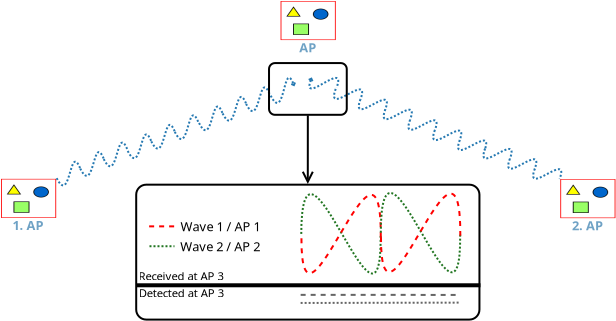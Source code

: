 <?xml version="1.0" encoding="UTF-8"?>
<dia:diagram xmlns:dia="http://www.lysator.liu.se/~alla/dia/">
  <dia:layer name="Hintergrund" visible="true" active="true">
    <dia:object type="Standard - Image" version="0" id="O0">
      <dia:attribute name="obj_pos">
        <dia:point val="15.371,22.125"/>
      </dia:attribute>
      <dia:attribute name="obj_bb">
        <dia:rectangle val="15.321,22.075;18.181,24.128"/>
      </dia:attribute>
      <dia:attribute name="elem_corner">
        <dia:point val="15.371,22.125"/>
      </dia:attribute>
      <dia:attribute name="elem_width">
        <dia:real val="2.759"/>
      </dia:attribute>
      <dia:attribute name="elem_height">
        <dia:real val="1.953"/>
      </dia:attribute>
      <dia:attribute name="border_width">
        <dia:real val="0.1"/>
      </dia:attribute>
      <dia:attribute name="draw_border">
        <dia:boolean val="false"/>
      </dia:attribute>
      <dia:attribute name="keep_aspect">
        <dia:boolean val="true"/>
      </dia:attribute>
      <dia:attribute name="file">
        <dia:string>#ap.png#</dia:string>
      </dia:attribute>
    </dia:object>
    <dia:object type="Standard - Text" version="1" id="O1">
      <dia:attribute name="obj_pos">
        <dia:point val="16.731,24.686"/>
      </dia:attribute>
      <dia:attribute name="obj_bb">
        <dia:rectangle val="15.794,24.091;17.669,24.836"/>
      </dia:attribute>
      <dia:attribute name="text">
        <dia:composite type="text">
          <dia:attribute name="string">
            <dia:string>#1. AP#</dia:string>
          </dia:attribute>
          <dia:attribute name="font">
            <dia:font family="sans" style="80" name="Helvetica-Bold"/>
          </dia:attribute>
          <dia:attribute name="height">
            <dia:real val="0.8"/>
          </dia:attribute>
          <dia:attribute name="pos">
            <dia:point val="16.731,24.686"/>
          </dia:attribute>
          <dia:attribute name="color">
            <dia:color val="#6fa2c5"/>
          </dia:attribute>
          <dia:attribute name="alignment">
            <dia:enum val="1"/>
          </dia:attribute>
        </dia:composite>
      </dia:attribute>
      <dia:attribute name="valign">
        <dia:enum val="3"/>
      </dia:attribute>
    </dia:object>
    <dia:object type="Standard - Image" version="0" id="O2">
      <dia:attribute name="obj_pos">
        <dia:point val="43.335,22.136"/>
      </dia:attribute>
      <dia:attribute name="obj_bb">
        <dia:rectangle val="43.285,22.086;46.145,24.139"/>
      </dia:attribute>
      <dia:attribute name="elem_corner">
        <dia:point val="43.335,22.136"/>
      </dia:attribute>
      <dia:attribute name="elem_width">
        <dia:real val="2.759"/>
      </dia:attribute>
      <dia:attribute name="elem_height">
        <dia:real val="1.953"/>
      </dia:attribute>
      <dia:attribute name="border_width">
        <dia:real val="0.1"/>
      </dia:attribute>
      <dia:attribute name="draw_border">
        <dia:boolean val="false"/>
      </dia:attribute>
      <dia:attribute name="keep_aspect">
        <dia:boolean val="true"/>
      </dia:attribute>
      <dia:attribute name="file">
        <dia:string>#ap.png#</dia:string>
      </dia:attribute>
    </dia:object>
    <dia:object type="Standard - Text" version="1" id="O3">
      <dia:attribute name="obj_pos">
        <dia:point val="44.695,24.697"/>
      </dia:attribute>
      <dia:attribute name="obj_bb">
        <dia:rectangle val="43.758,24.102;45.633,24.847"/>
      </dia:attribute>
      <dia:attribute name="text">
        <dia:composite type="text">
          <dia:attribute name="string">
            <dia:string>#2. AP#</dia:string>
          </dia:attribute>
          <dia:attribute name="font">
            <dia:font family="sans" style="80" name="Helvetica-Bold"/>
          </dia:attribute>
          <dia:attribute name="height">
            <dia:real val="0.8"/>
          </dia:attribute>
          <dia:attribute name="pos">
            <dia:point val="44.695,24.697"/>
          </dia:attribute>
          <dia:attribute name="color">
            <dia:color val="#6fa2c5"/>
          </dia:attribute>
          <dia:attribute name="alignment">
            <dia:enum val="1"/>
          </dia:attribute>
        </dia:composite>
      </dia:attribute>
      <dia:attribute name="valign">
        <dia:enum val="3"/>
      </dia:attribute>
    </dia:object>
    <dia:group>
      <dia:object type="Standard - Image" version="0" id="O4">
        <dia:attribute name="obj_pos">
          <dia:point val="29.35,13.232"/>
        </dia:attribute>
        <dia:attribute name="obj_bb">
          <dia:rectangle val="29.3,13.182;32.159,15.235"/>
        </dia:attribute>
        <dia:attribute name="elem_corner">
          <dia:point val="29.35,13.232"/>
        </dia:attribute>
        <dia:attribute name="elem_width">
          <dia:real val="2.759"/>
        </dia:attribute>
        <dia:attribute name="elem_height">
          <dia:real val="1.953"/>
        </dia:attribute>
        <dia:attribute name="border_width">
          <dia:real val="0.1"/>
        </dia:attribute>
        <dia:attribute name="draw_border">
          <dia:boolean val="false"/>
        </dia:attribute>
        <dia:attribute name="keep_aspect">
          <dia:boolean val="true"/>
        </dia:attribute>
        <dia:attribute name="file">
          <dia:string>#ap.png#</dia:string>
        </dia:attribute>
      </dia:object>
      <dia:object type="Standard - Text" version="1" id="O5">
        <dia:attribute name="obj_pos">
          <dia:point val="30.71,15.793"/>
        </dia:attribute>
        <dia:attribute name="obj_bb">
          <dia:rectangle val="30.227,15.198;31.192,15.943"/>
        </dia:attribute>
        <dia:attribute name="text">
          <dia:composite type="text">
            <dia:attribute name="string">
              <dia:string>#AP#</dia:string>
            </dia:attribute>
            <dia:attribute name="font">
              <dia:font family="sans" style="80" name="Helvetica-Bold"/>
            </dia:attribute>
            <dia:attribute name="height">
              <dia:real val="0.8"/>
            </dia:attribute>
            <dia:attribute name="pos">
              <dia:point val="30.71,15.793"/>
            </dia:attribute>
            <dia:attribute name="color">
              <dia:color val="#6fa2c5"/>
            </dia:attribute>
            <dia:attribute name="alignment">
              <dia:enum val="1"/>
            </dia:attribute>
          </dia:composite>
        </dia:attribute>
        <dia:attribute name="valign">
          <dia:enum val="3"/>
        </dia:attribute>
      </dia:object>
    </dia:group>
    <dia:object type="Standard - BezierLine" version="0" id="O6">
      <dia:attribute name="obj_pos">
        <dia:point val="18.155,22.091"/>
      </dia:attribute>
      <dia:attribute name="obj_bb">
        <dia:rectangle val="18.088,21.216;19.406,22.502"/>
      </dia:attribute>
      <dia:attribute name="bez_points">
        <dia:point val="18.155,22.091"/>
        <dia:point val="18.871,23.505"/>
        <dia:point val="18.779,20.216"/>
        <dia:point val="19.341,21.626"/>
      </dia:attribute>
      <dia:attribute name="corner_types">
        <dia:enum val="0"/>
        <dia:enum val="0"/>
      </dia:attribute>
      <dia:attribute name="line_color">
        <dia:color val="#2478b1"/>
      </dia:attribute>
      <dia:attribute name="line_style">
        <dia:enum val="4"/>
      </dia:attribute>
    </dia:object>
    <dia:object type="Standard - BezierLine" version="0" id="O7">
      <dia:attribute name="obj_pos">
        <dia:point val="19.333,21.612"/>
      </dia:attribute>
      <dia:attribute name="obj_bb">
        <dia:rectangle val="19.266,20.737;20.584,22.023"/>
      </dia:attribute>
      <dia:attribute name="bez_points">
        <dia:point val="19.333,21.612"/>
        <dia:point val="20.049,23.027"/>
        <dia:point val="19.957,19.737"/>
        <dia:point val="20.519,21.147"/>
      </dia:attribute>
      <dia:attribute name="corner_types">
        <dia:enum val="0"/>
        <dia:enum val="0"/>
      </dia:attribute>
      <dia:attribute name="line_color">
        <dia:color val="#2478b1"/>
      </dia:attribute>
      <dia:attribute name="line_style">
        <dia:enum val="4"/>
      </dia:attribute>
    </dia:object>
    <dia:object type="Standard - BezierLine" version="0" id="O8">
      <dia:attribute name="obj_pos">
        <dia:point val="20.508,21.136"/>
      </dia:attribute>
      <dia:attribute name="obj_bb">
        <dia:rectangle val="20.441,20.262;21.759,21.548"/>
      </dia:attribute>
      <dia:attribute name="bez_points">
        <dia:point val="20.508,21.136"/>
        <dia:point val="21.224,22.551"/>
        <dia:point val="21.132,19.261"/>
        <dia:point val="21.694,20.671"/>
      </dia:attribute>
      <dia:attribute name="corner_types">
        <dia:enum val="0"/>
        <dia:enum val="0"/>
      </dia:attribute>
      <dia:attribute name="line_color">
        <dia:color val="#2478b1"/>
      </dia:attribute>
      <dia:attribute name="line_style">
        <dia:enum val="4"/>
      </dia:attribute>
    </dia:object>
    <dia:group>
      <dia:object type="Standard - BezierLine" version="0" id="O9">
        <dia:attribute name="obj_pos">
          <dia:point val="21.707,20.729"/>
        </dia:attribute>
        <dia:attribute name="obj_bb">
          <dia:rectangle val="21.64,19.854;22.957,21.14"/>
        </dia:attribute>
        <dia:attribute name="bez_points">
          <dia:point val="21.707,20.729"/>
          <dia:point val="22.422,22.144"/>
          <dia:point val="22.331,18.854"/>
          <dia:point val="22.892,20.264"/>
        </dia:attribute>
        <dia:attribute name="corner_types">
          <dia:enum val="0"/>
          <dia:enum val="0"/>
        </dia:attribute>
        <dia:attribute name="line_color">
          <dia:color val="#2478b1"/>
        </dia:attribute>
        <dia:attribute name="line_style">
          <dia:enum val="4"/>
        </dia:attribute>
      </dia:object>
      <dia:object type="Standard - BezierLine" version="0" id="O10">
        <dia:attribute name="obj_pos">
          <dia:point val="22.885,20.25"/>
        </dia:attribute>
        <dia:attribute name="obj_bb">
          <dia:rectangle val="22.818,19.375;24.135,20.662"/>
        </dia:attribute>
        <dia:attribute name="bez_points">
          <dia:point val="22.885,20.25"/>
          <dia:point val="23.6,21.665"/>
          <dia:point val="23.509,18.375"/>
          <dia:point val="24.07,19.785"/>
        </dia:attribute>
        <dia:attribute name="corner_types">
          <dia:enum val="0"/>
          <dia:enum val="0"/>
        </dia:attribute>
        <dia:attribute name="line_color">
          <dia:color val="#2478b1"/>
        </dia:attribute>
        <dia:attribute name="line_style">
          <dia:enum val="4"/>
        </dia:attribute>
      </dia:object>
      <dia:object type="Standard - BezierLine" version="0" id="O11">
        <dia:attribute name="obj_pos">
          <dia:point val="24.06,19.774"/>
        </dia:attribute>
        <dia:attribute name="obj_bb">
          <dia:rectangle val="23.993,18.9;25.31,20.186"/>
        </dia:attribute>
        <dia:attribute name="bez_points">
          <dia:point val="24.06,19.774"/>
          <dia:point val="24.775,21.189"/>
          <dia:point val="24.684,17.899"/>
          <dia:point val="25.245,19.309"/>
        </dia:attribute>
        <dia:attribute name="corner_types">
          <dia:enum val="0"/>
          <dia:enum val="0"/>
        </dia:attribute>
        <dia:attribute name="line_color">
          <dia:color val="#2478b1"/>
        </dia:attribute>
        <dia:attribute name="line_style">
          <dia:enum val="4"/>
        </dia:attribute>
      </dia:object>
    </dia:group>
    <dia:group>
      <dia:object type="Standard - BezierLine" version="0" id="O12">
        <dia:attribute name="obj_pos">
          <dia:point val="25.273,19.332"/>
        </dia:attribute>
        <dia:attribute name="obj_bb">
          <dia:rectangle val="25.206,18.457;26.523,19.744"/>
        </dia:attribute>
        <dia:attribute name="bez_points">
          <dia:point val="25.273,19.332"/>
          <dia:point val="25.988,20.747"/>
          <dia:point val="25.896,17.457"/>
          <dia:point val="26.458,18.867"/>
        </dia:attribute>
        <dia:attribute name="corner_types">
          <dia:enum val="0"/>
          <dia:enum val="0"/>
        </dia:attribute>
        <dia:attribute name="line_color">
          <dia:color val="#2478b1"/>
        </dia:attribute>
        <dia:attribute name="line_style">
          <dia:enum val="4"/>
        </dia:attribute>
      </dia:object>
      <dia:object type="Standard - BezierLine" version="0" id="O13">
        <dia:attribute name="obj_pos">
          <dia:point val="26.451,18.853"/>
        </dia:attribute>
        <dia:attribute name="obj_bb">
          <dia:rectangle val="26.384,17.978;27.701,19.265"/>
        </dia:attribute>
        <dia:attribute name="bez_points">
          <dia:point val="26.451,18.853"/>
          <dia:point val="27.166,20.268"/>
          <dia:point val="27.075,16.978"/>
          <dia:point val="27.636,18.388"/>
        </dia:attribute>
        <dia:attribute name="corner_types">
          <dia:enum val="0"/>
          <dia:enum val="0"/>
        </dia:attribute>
        <dia:attribute name="line_color">
          <dia:color val="#2478b1"/>
        </dia:attribute>
        <dia:attribute name="line_style">
          <dia:enum val="4"/>
        </dia:attribute>
      </dia:object>
      <dia:object type="Standard - BezierLine" version="0" id="O14">
        <dia:attribute name="obj_pos">
          <dia:point val="27.626,18.377"/>
        </dia:attribute>
        <dia:attribute name="obj_bb">
          <dia:rectangle val="27.559,17.503;28.876,18.789"/>
        </dia:attribute>
        <dia:attribute name="bez_points">
          <dia:point val="27.626,18.377"/>
          <dia:point val="28.341,19.792"/>
          <dia:point val="28.25,16.502"/>
          <dia:point val="28.811,17.912"/>
        </dia:attribute>
        <dia:attribute name="corner_types">
          <dia:enum val="0"/>
          <dia:enum val="0"/>
        </dia:attribute>
        <dia:attribute name="line_color">
          <dia:color val="#2478b1"/>
        </dia:attribute>
        <dia:attribute name="line_style">
          <dia:enum val="4"/>
        </dia:attribute>
      </dia:object>
    </dia:group>
    <dia:object type="Standard - BezierLine" version="0" id="O15">
      <dia:attribute name="obj_pos">
        <dia:point val="28.857,17.967"/>
      </dia:attribute>
      <dia:attribute name="obj_bb">
        <dia:rectangle val="28.79,17.019;30.166,18.378"/>
      </dia:attribute>
      <dia:attribute name="bez_points">
        <dia:point val="28.857,17.967"/>
        <dia:point val="29.573,19.382"/>
        <dia:point val="29.481,16.092"/>
        <dia:point val="30.042,17.502"/>
      </dia:attribute>
      <dia:attribute name="corner_types">
        <dia:enum val="0"/>
        <dia:enum val="0"/>
      </dia:attribute>
      <dia:attribute name="line_color">
        <dia:color val="#2478b1"/>
      </dia:attribute>
      <dia:attribute name="line_style">
        <dia:enum val="4"/>
      </dia:attribute>
      <dia:attribute name="end_arrow">
        <dia:enum val="1"/>
      </dia:attribute>
      <dia:attribute name="end_arrow_length">
        <dia:real val="0.1"/>
      </dia:attribute>
      <dia:attribute name="end_arrow_width">
        <dia:real val="0.2"/>
      </dia:attribute>
    </dia:object>
    <dia:object type="Standard - BezierLine" version="0" id="O16">
      <dia:attribute name="obj_pos">
        <dia:point val="42.062,21.616"/>
      </dia:attribute>
      <dia:attribute name="obj_bb">
        <dia:rectangle val="41.929,21.552;43.435,22.2"/>
      </dia:attribute>
      <dia:attribute name="bez_points">
        <dia:point val="42.062,21.616"/>
        <dia:point val="41.517,23.102"/>
        <dia:point val="43.848,20.662"/>
        <dia:point val="43.301,22.136"/>
      </dia:attribute>
      <dia:attribute name="corner_types">
        <dia:enum val="0"/>
        <dia:enum val="0"/>
      </dia:attribute>
      <dia:attribute name="line_color">
        <dia:color val="#2478b1"/>
      </dia:attribute>
      <dia:attribute name="line_style">
        <dia:enum val="4"/>
      </dia:attribute>
    </dia:object>
    <dia:object type="Standard - BezierLine" version="0" id="O17">
      <dia:attribute name="obj_pos">
        <dia:point val="40.815,21.118"/>
      </dia:attribute>
      <dia:attribute name="obj_bb">
        <dia:rectangle val="40.682,21.054;42.188,21.702"/>
      </dia:attribute>
      <dia:attribute name="bez_points">
        <dia:point val="40.815,21.118"/>
        <dia:point val="40.27,22.604"/>
        <dia:point val="42.601,20.164"/>
        <dia:point val="42.054,21.638"/>
      </dia:attribute>
      <dia:attribute name="corner_types">
        <dia:enum val="0"/>
        <dia:enum val="0"/>
      </dia:attribute>
      <dia:attribute name="line_color">
        <dia:color val="#2478b1"/>
      </dia:attribute>
      <dia:attribute name="line_style">
        <dia:enum val="4"/>
      </dia:attribute>
    </dia:object>
    <dia:object type="Standard - BezierLine" version="0" id="O18">
      <dia:attribute name="obj_pos">
        <dia:point val="39.578,20.603"/>
      </dia:attribute>
      <dia:attribute name="obj_bb">
        <dia:rectangle val="39.445,20.539;40.951,21.188"/>
      </dia:attribute>
      <dia:attribute name="bez_points">
        <dia:point val="39.578,20.603"/>
        <dia:point val="39.033,22.089"/>
        <dia:point val="41.364,19.649"/>
        <dia:point val="40.817,21.123"/>
      </dia:attribute>
      <dia:attribute name="corner_types">
        <dia:enum val="0"/>
        <dia:enum val="0"/>
      </dia:attribute>
      <dia:attribute name="line_color">
        <dia:color val="#2478b1"/>
      </dia:attribute>
      <dia:attribute name="line_style">
        <dia:enum val="4"/>
      </dia:attribute>
    </dia:object>
    <dia:group>
      <dia:object type="Standard - BezierLine" version="0" id="O19">
        <dia:attribute name="obj_pos">
          <dia:point val="34.589,18.641"/>
        </dia:attribute>
        <dia:attribute name="obj_bb">
          <dia:rectangle val="34.456,18.576;35.962,19.225"/>
        </dia:attribute>
        <dia:attribute name="bez_points">
          <dia:point val="34.589,18.641"/>
          <dia:point val="34.044,20.127"/>
          <dia:point val="36.375,17.687"/>
          <dia:point val="35.828,19.161"/>
        </dia:attribute>
        <dia:attribute name="corner_types">
          <dia:enum val="0"/>
          <dia:enum val="0"/>
        </dia:attribute>
        <dia:attribute name="line_color">
          <dia:color val="#2478b1"/>
        </dia:attribute>
        <dia:attribute name="line_style">
          <dia:enum val="4"/>
        </dia:attribute>
      </dia:object>
      <dia:object type="Standard - BezierLine" version="0" id="O20">
        <dia:attribute name="obj_pos">
          <dia:point val="33.343,18.143"/>
        </dia:attribute>
        <dia:attribute name="obj_bb">
          <dia:rectangle val="33.209,18.078;34.715,18.727"/>
        </dia:attribute>
        <dia:attribute name="bez_points">
          <dia:point val="33.343,18.143"/>
          <dia:point val="32.798,19.628"/>
          <dia:point val="35.129,17.188"/>
          <dia:point val="34.582,18.663"/>
        </dia:attribute>
        <dia:attribute name="corner_types">
          <dia:enum val="0"/>
          <dia:enum val="0"/>
        </dia:attribute>
        <dia:attribute name="line_color">
          <dia:color val="#2478b1"/>
        </dia:attribute>
        <dia:attribute name="line_style">
          <dia:enum val="4"/>
        </dia:attribute>
      </dia:object>
      <dia:object type="Standard - BezierLine" version="0" id="O21">
        <dia:attribute name="obj_pos">
          <dia:point val="32.106,17.628"/>
        </dia:attribute>
        <dia:attribute name="obj_bb">
          <dia:rectangle val="31.972,17.564;33.478,18.212"/>
        </dia:attribute>
        <dia:attribute name="bez_points">
          <dia:point val="32.106,17.628"/>
          <dia:point val="31.561,19.114"/>
          <dia:point val="33.892,16.674"/>
          <dia:point val="33.345,18.148"/>
        </dia:attribute>
        <dia:attribute name="corner_types">
          <dia:enum val="0"/>
          <dia:enum val="0"/>
        </dia:attribute>
        <dia:attribute name="line_color">
          <dia:color val="#2478b1"/>
        </dia:attribute>
        <dia:attribute name="line_style">
          <dia:enum val="4"/>
        </dia:attribute>
      </dia:object>
    </dia:group>
    <dia:group>
      <dia:object type="Standard - BezierLine" version="0" id="O22">
        <dia:attribute name="obj_pos">
          <dia:point val="38.31,20.184"/>
        </dia:attribute>
        <dia:attribute name="obj_bb">
          <dia:rectangle val="38.177,20.12;39.683,20.769"/>
        </dia:attribute>
        <dia:attribute name="bez_points">
          <dia:point val="38.31,20.184"/>
          <dia:point val="37.765,21.67"/>
          <dia:point val="40.096,19.23"/>
          <dia:point val="39.549,20.704"/>
        </dia:attribute>
        <dia:attribute name="corner_types">
          <dia:enum val="0"/>
          <dia:enum val="0"/>
        </dia:attribute>
        <dia:attribute name="line_color">
          <dia:color val="#2478b1"/>
        </dia:attribute>
        <dia:attribute name="line_style">
          <dia:enum val="4"/>
        </dia:attribute>
      </dia:object>
      <dia:object type="Standard - BezierLine" version="0" id="O23">
        <dia:attribute name="obj_pos">
          <dia:point val="37.063,19.686"/>
        </dia:attribute>
        <dia:attribute name="obj_bb">
          <dia:rectangle val="36.93,19.622;38.436,20.27"/>
        </dia:attribute>
        <dia:attribute name="bez_points">
          <dia:point val="37.063,19.686"/>
          <dia:point val="36.519,21.172"/>
          <dia:point val="38.849,18.732"/>
          <dia:point val="38.303,20.206"/>
        </dia:attribute>
        <dia:attribute name="corner_types">
          <dia:enum val="0"/>
          <dia:enum val="0"/>
        </dia:attribute>
        <dia:attribute name="line_color">
          <dia:color val="#2478b1"/>
        </dia:attribute>
        <dia:attribute name="line_style">
          <dia:enum val="4"/>
        </dia:attribute>
      </dia:object>
      <dia:object type="Standard - BezierLine" version="0" id="O24">
        <dia:attribute name="obj_pos">
          <dia:point val="35.826,19.171"/>
        </dia:attribute>
        <dia:attribute name="obj_bb">
          <dia:rectangle val="35.693,19.107;37.199,19.756"/>
        </dia:attribute>
        <dia:attribute name="bez_points">
          <dia:point val="35.826,19.171"/>
          <dia:point val="35.282,20.657"/>
          <dia:point val="37.612,18.217"/>
          <dia:point val="37.066,19.692"/>
        </dia:attribute>
        <dia:attribute name="corner_types">
          <dia:enum val="0"/>
          <dia:enum val="0"/>
        </dia:attribute>
        <dia:attribute name="line_color">
          <dia:color val="#2478b1"/>
        </dia:attribute>
        <dia:attribute name="line_style">
          <dia:enum val="4"/>
        </dia:attribute>
      </dia:object>
    </dia:group>
    <dia:object type="Standard - BezierLine" version="0" id="O25">
      <dia:attribute name="obj_pos">
        <dia:point val="30.911,17.05"/>
      </dia:attribute>
      <dia:attribute name="obj_bb">
        <dia:rectangle val="30.628,17.027;32.284,17.658"/>
      </dia:attribute>
      <dia:attribute name="bez_points">
        <dia:point val="30.911,17.05"/>
        <dia:point val="30.366,18.535"/>
        <dia:point val="32.697,16.095"/>
        <dia:point val="32.15,17.57"/>
      </dia:attribute>
      <dia:attribute name="corner_types">
        <dia:enum val="0"/>
        <dia:enum val="0"/>
      </dia:attribute>
      <dia:attribute name="line_color">
        <dia:color val="#2478b1"/>
      </dia:attribute>
      <dia:attribute name="line_style">
        <dia:enum val="4"/>
      </dia:attribute>
      <dia:attribute name="start_arrow">
        <dia:enum val="1"/>
      </dia:attribute>
      <dia:attribute name="start_arrow_length">
        <dia:real val="0.1"/>
      </dia:attribute>
      <dia:attribute name="start_arrow_width">
        <dia:real val="0.2"/>
      </dia:attribute>
    </dia:object>
    <dia:object type="Standard - Line" version="0" id="O26">
      <dia:attribute name="obj_pos">
        <dia:point val="30.713,18.947"/>
      </dia:attribute>
      <dia:attribute name="obj_bb">
        <dia:rectangle val="30.381,18.897;31.042,22.493"/>
      </dia:attribute>
      <dia:attribute name="conn_endpoints">
        <dia:point val="30.713,18.947"/>
        <dia:point val="30.711,22.381"/>
      </dia:attribute>
      <dia:attribute name="numcp">
        <dia:int val="1"/>
      </dia:attribute>
      <dia:attribute name="end_arrow">
        <dia:enum val="1"/>
      </dia:attribute>
      <dia:attribute name="end_arrow_length">
        <dia:real val="0.5"/>
      </dia:attribute>
      <dia:attribute name="end_arrow_width">
        <dia:real val="0.5"/>
      </dia:attribute>
    </dia:object>
    <dia:object type="Standard - Box" version="0" id="O27">
      <dia:attribute name="obj_pos">
        <dia:point val="28.772,16.336"/>
      </dia:attribute>
      <dia:attribute name="obj_bb">
        <dia:rectangle val="28.722,16.286;32.709,18.973"/>
      </dia:attribute>
      <dia:attribute name="elem_corner">
        <dia:point val="28.772,16.336"/>
      </dia:attribute>
      <dia:attribute name="elem_width">
        <dia:real val="3.887"/>
      </dia:attribute>
      <dia:attribute name="elem_height">
        <dia:real val="2.587"/>
      </dia:attribute>
      <dia:attribute name="border_width">
        <dia:real val="0.1"/>
      </dia:attribute>
      <dia:attribute name="show_background">
        <dia:boolean val="false"/>
      </dia:attribute>
      <dia:attribute name="corner_radius">
        <dia:real val="0.3"/>
      </dia:attribute>
    </dia:object>
    <dia:object type="Standard - Box" version="0" id="O28">
      <dia:attribute name="obj_pos">
        <dia:point val="22.131,22.416"/>
      </dia:attribute>
      <dia:attribute name="obj_bb">
        <dia:rectangle val="22.081,22.366;39.342,29.211"/>
      </dia:attribute>
      <dia:attribute name="elem_corner">
        <dia:point val="22.131,22.416"/>
      </dia:attribute>
      <dia:attribute name="elem_width">
        <dia:real val="17.162"/>
      </dia:attribute>
      <dia:attribute name="elem_height">
        <dia:real val="6.745"/>
      </dia:attribute>
      <dia:attribute name="border_width">
        <dia:real val="0.1"/>
      </dia:attribute>
      <dia:attribute name="show_background">
        <dia:boolean val="false"/>
      </dia:attribute>
      <dia:attribute name="corner_radius">
        <dia:real val="0.5"/>
      </dia:attribute>
    </dia:object>
    <dia:object type="Standard - BezierLine" version="0" id="O29">
      <dia:attribute name="obj_pos">
        <dia:point val="34.353,24.975"/>
      </dia:attribute>
      <dia:attribute name="obj_bb">
        <dia:rectangle val="30.333,22.842;34.404,26.907"/>
      </dia:attribute>
      <dia:attribute name="bez_points">
        <dia:point val="34.353,24.975"/>
        <dia:point val="34.414,31.64"/>
        <dia:point val="30.376,17.909"/>
        <dia:point val="30.383,24.975"/>
      </dia:attribute>
      <dia:attribute name="corner_types">
        <dia:enum val="0"/>
        <dia:enum val="0"/>
      </dia:attribute>
      <dia:attribute name="line_color">
        <dia:color val="#217521"/>
      </dia:attribute>
      <dia:attribute name="line_style">
        <dia:enum val="4"/>
      </dia:attribute>
    </dia:object>
    <dia:object type="Standard - BezierLine" version="0" id="O30">
      <dia:attribute name="obj_pos">
        <dia:point val="30.393,25.097"/>
      </dia:attribute>
      <dia:attribute name="obj_bb">
        <dia:rectangle val="30.342,22.876;34.411,26.89"/>
      </dia:attribute>
      <dia:attribute name="bez_points">
        <dia:point val="30.393,25.097"/>
        <dia:point val="30.378,31.413"/>
        <dia:point val="34.392,17.992"/>
        <dia:point val="34.361,25.026"/>
      </dia:attribute>
      <dia:attribute name="corner_types">
        <dia:enum val="0"/>
        <dia:enum val="0"/>
      </dia:attribute>
      <dia:attribute name="line_color">
        <dia:color val="#ff0000"/>
      </dia:attribute>
      <dia:attribute name="line_style">
        <dia:enum val="4"/>
      </dia:attribute>
      <dia:attribute name="dashlength">
        <dia:real val="2.5"/>
      </dia:attribute>
    </dia:object>
    <dia:object type="Standard - Text" version="1" id="O31">
      <dia:attribute name="obj_pos">
        <dia:point val="22.247,27.19"/>
      </dia:attribute>
      <dia:attribute name="obj_bb">
        <dia:rectangle val="22.247,26.665;27.012,27.323"/>
      </dia:attribute>
      <dia:attribute name="text">
        <dia:composite type="text">
          <dia:attribute name="string">
            <dia:string>#Received at AP 3#</dia:string>
          </dia:attribute>
          <dia:attribute name="font">
            <dia:font family="sans" style="0" name="Helvetica"/>
          </dia:attribute>
          <dia:attribute name="height">
            <dia:real val="0.706"/>
          </dia:attribute>
          <dia:attribute name="pos">
            <dia:point val="22.247,27.19"/>
          </dia:attribute>
          <dia:attribute name="color">
            <dia:color val="#000000"/>
          </dia:attribute>
          <dia:attribute name="alignment">
            <dia:enum val="0"/>
          </dia:attribute>
        </dia:composite>
      </dia:attribute>
      <dia:attribute name="valign">
        <dia:enum val="3"/>
      </dia:attribute>
    </dia:object>
    <dia:object type="Standard - Text" version="1" id="O32">
      <dia:attribute name="obj_pos">
        <dia:point val="22.264,28.043"/>
      </dia:attribute>
      <dia:attribute name="obj_bb">
        <dia:rectangle val="22.264,27.518;27.049,28.176"/>
      </dia:attribute>
      <dia:attribute name="text">
        <dia:composite type="text">
          <dia:attribute name="string">
            <dia:string>#Detected at AP 3#</dia:string>
          </dia:attribute>
          <dia:attribute name="font">
            <dia:font family="sans" style="0" name="Helvetica"/>
          </dia:attribute>
          <dia:attribute name="height">
            <dia:real val="0.706"/>
          </dia:attribute>
          <dia:attribute name="pos">
            <dia:point val="22.264,28.043"/>
          </dia:attribute>
          <dia:attribute name="color">
            <dia:color val="#000000"/>
          </dia:attribute>
          <dia:attribute name="alignment">
            <dia:enum val="0"/>
          </dia:attribute>
        </dia:composite>
      </dia:attribute>
      <dia:attribute name="valign">
        <dia:enum val="3"/>
      </dia:attribute>
    </dia:object>
    <dia:object type="Standard - Line" version="0" id="O33">
      <dia:attribute name="obj_pos">
        <dia:point val="30.353,27.924"/>
      </dia:attribute>
      <dia:attribute name="obj_bb">
        <dia:rectangle val="30.302,27.875;38.395,27.978"/>
      </dia:attribute>
      <dia:attribute name="conn_endpoints">
        <dia:point val="30.353,27.924"/>
        <dia:point val="38.345,27.928"/>
      </dia:attribute>
      <dia:attribute name="numcp">
        <dia:int val="1"/>
      </dia:attribute>
      <dia:attribute name="line_color">
        <dia:color val="#656565"/>
      </dia:attribute>
      <dia:attribute name="line_style">
        <dia:enum val="4"/>
      </dia:attribute>
      <dia:attribute name="dashlength">
        <dia:real val="2.5"/>
      </dia:attribute>
    </dia:object>
    <dia:object type="Standard - Line" version="0" id="O34">
      <dia:attribute name="obj_pos">
        <dia:point val="30.352,28.33"/>
      </dia:attribute>
      <dia:attribute name="obj_bb">
        <dia:rectangle val="30.302,28.263;38.386,28.38"/>
      </dia:attribute>
      <dia:attribute name="conn_endpoints">
        <dia:point val="30.352,28.33"/>
        <dia:point val="38.336,28.313"/>
      </dia:attribute>
      <dia:attribute name="numcp">
        <dia:int val="1"/>
      </dia:attribute>
      <dia:attribute name="line_color">
        <dia:color val="#656565"/>
      </dia:attribute>
      <dia:attribute name="line_style">
        <dia:enum val="4"/>
      </dia:attribute>
    </dia:object>
    <dia:object type="Standard - BezierLine" version="0" id="O35">
      <dia:attribute name="obj_pos">
        <dia:point val="38.33,24.914"/>
      </dia:attribute>
      <dia:attribute name="obj_bb">
        <dia:rectangle val="34.309,22.781;38.38,26.847"/>
      </dia:attribute>
      <dia:attribute name="bez_points">
        <dia:point val="38.33,24.914"/>
        <dia:point val="38.391,31.579"/>
        <dia:point val="34.353,17.849"/>
        <dia:point val="34.359,24.914"/>
      </dia:attribute>
      <dia:attribute name="corner_types">
        <dia:enum val="0"/>
        <dia:enum val="0"/>
      </dia:attribute>
      <dia:attribute name="line_color">
        <dia:color val="#217521"/>
      </dia:attribute>
      <dia:attribute name="line_style">
        <dia:enum val="4"/>
      </dia:attribute>
    </dia:object>
    <dia:object type="Standard - BezierLine" version="0" id="O36">
      <dia:attribute name="obj_pos">
        <dia:point val="34.369,25.036"/>
      </dia:attribute>
      <dia:attribute name="obj_bb">
        <dia:rectangle val="34.319,22.815;38.388,26.829"/>
      </dia:attribute>
      <dia:attribute name="bez_points">
        <dia:point val="34.369,25.036"/>
        <dia:point val="34.355,31.352"/>
        <dia:point val="38.368,17.931"/>
        <dia:point val="38.337,24.966"/>
      </dia:attribute>
      <dia:attribute name="corner_types">
        <dia:enum val="0"/>
        <dia:enum val="0"/>
      </dia:attribute>
      <dia:attribute name="line_color">
        <dia:color val="#ff0000"/>
      </dia:attribute>
      <dia:attribute name="line_style">
        <dia:enum val="4"/>
      </dia:attribute>
      <dia:attribute name="dashlength">
        <dia:real val="2.5"/>
      </dia:attribute>
    </dia:object>
    <dia:object type="Standard - Line" version="0" id="O37">
      <dia:attribute name="obj_pos">
        <dia:point val="22.125,27.446"/>
      </dia:attribute>
      <dia:attribute name="obj_bb">
        <dia:rectangle val="22.025,27.346;39.443,27.546"/>
      </dia:attribute>
      <dia:attribute name="conn_endpoints">
        <dia:point val="22.125,27.446"/>
        <dia:point val="39.343,27.446"/>
      </dia:attribute>
      <dia:attribute name="numcp">
        <dia:int val="1"/>
      </dia:attribute>
      <dia:attribute name="line_width">
        <dia:real val="0.2"/>
      </dia:attribute>
    </dia:object>
    <dia:object type="Standard - Line" version="0" id="O38">
      <dia:attribute name="obj_pos">
        <dia:point val="22.778,24.5"/>
      </dia:attribute>
      <dia:attribute name="obj_bb">
        <dia:rectangle val="22.728,24.45;24.079,24.55"/>
      </dia:attribute>
      <dia:attribute name="conn_endpoints">
        <dia:point val="22.778,24.5"/>
        <dia:point val="24.029,24.5"/>
      </dia:attribute>
      <dia:attribute name="numcp">
        <dia:int val="1"/>
      </dia:attribute>
      <dia:attribute name="line_color">
        <dia:color val="#ff0000"/>
      </dia:attribute>
      <dia:attribute name="line_style">
        <dia:enum val="4"/>
      </dia:attribute>
      <dia:attribute name="dashlength">
        <dia:real val="2.5"/>
      </dia:attribute>
    </dia:object>
    <dia:object type="Standard - Line" version="0" id="O39">
      <dia:attribute name="obj_pos">
        <dia:point val="22.795,25.494"/>
      </dia:attribute>
      <dia:attribute name="obj_bb">
        <dia:rectangle val="22.745,25.444;24.095,25.544"/>
      </dia:attribute>
      <dia:attribute name="conn_endpoints">
        <dia:point val="22.795,25.494"/>
        <dia:point val="24.045,25.494"/>
      </dia:attribute>
      <dia:attribute name="numcp">
        <dia:int val="1"/>
      </dia:attribute>
      <dia:attribute name="line_color">
        <dia:color val="#217521"/>
      </dia:attribute>
      <dia:attribute name="line_style">
        <dia:enum val="4"/>
      </dia:attribute>
    </dia:object>
    <dia:object type="Standard - Text" version="1" id="O40">
      <dia:attribute name="obj_pos">
        <dia:point val="24.35,24.749"/>
      </dia:attribute>
      <dia:attribute name="obj_bb">
        <dia:rectangle val="24.35,24.154;28.772,24.899"/>
      </dia:attribute>
      <dia:attribute name="text">
        <dia:composite type="text">
          <dia:attribute name="string">
            <dia:string>#Wave 1 / AP 1#</dia:string>
          </dia:attribute>
          <dia:attribute name="font">
            <dia:font family="sans" style="0" name="Helvetica"/>
          </dia:attribute>
          <dia:attribute name="height">
            <dia:real val="0.8"/>
          </dia:attribute>
          <dia:attribute name="pos">
            <dia:point val="24.35,24.749"/>
          </dia:attribute>
          <dia:attribute name="color">
            <dia:color val="#000000"/>
          </dia:attribute>
          <dia:attribute name="alignment">
            <dia:enum val="0"/>
          </dia:attribute>
        </dia:composite>
      </dia:attribute>
      <dia:attribute name="valign">
        <dia:enum val="3"/>
      </dia:attribute>
    </dia:object>
    <dia:object type="Standard - Text" version="1" id="O41">
      <dia:attribute name="obj_pos">
        <dia:point val="24.335,25.747"/>
      </dia:attribute>
      <dia:attribute name="obj_bb">
        <dia:rectangle val="24.335,25.152;28.757,25.897"/>
      </dia:attribute>
      <dia:attribute name="text">
        <dia:composite type="text">
          <dia:attribute name="string">
            <dia:string>#Wave 2 / AP 2#</dia:string>
          </dia:attribute>
          <dia:attribute name="font">
            <dia:font family="sans" style="0" name="Helvetica"/>
          </dia:attribute>
          <dia:attribute name="height">
            <dia:real val="0.8"/>
          </dia:attribute>
          <dia:attribute name="pos">
            <dia:point val="24.335,25.747"/>
          </dia:attribute>
          <dia:attribute name="color">
            <dia:color val="#000000"/>
          </dia:attribute>
          <dia:attribute name="alignment">
            <dia:enum val="0"/>
          </dia:attribute>
        </dia:composite>
      </dia:attribute>
      <dia:attribute name="valign">
        <dia:enum val="3"/>
      </dia:attribute>
    </dia:object>
  </dia:layer>
</dia:diagram>
